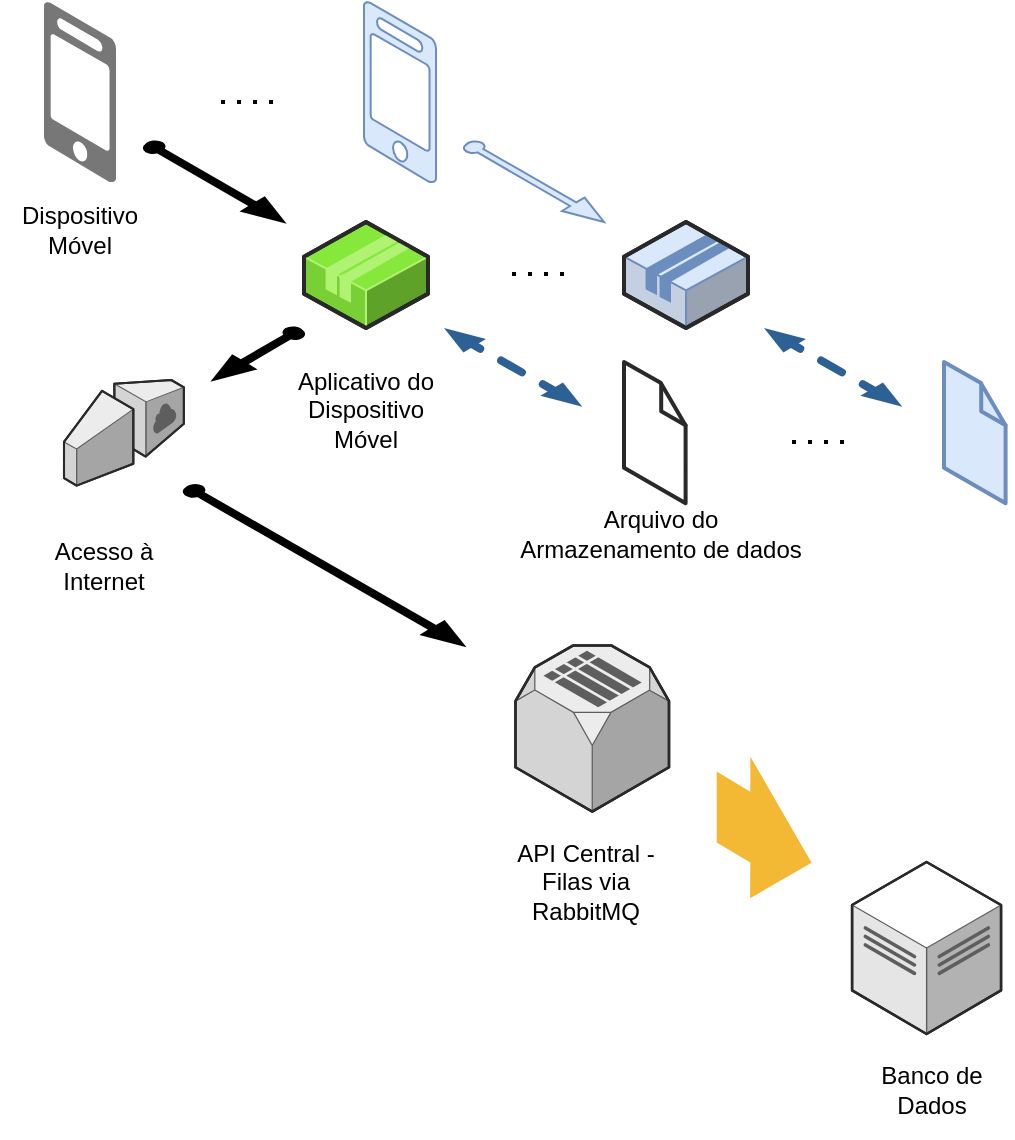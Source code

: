 <mxfile version="14.2.4" type="github">
  <diagram name="Page-1" id="aaaa8250-4180-3840-79b5-4cada1eebb92">
    <mxGraphModel dx="1038" dy="548" grid="1" gridSize="10" guides="1" tooltips="1" connect="1" arrows="1" fold="1" page="1" pageScale="1" pageWidth="850" pageHeight="1100" background="#ffffff" math="0" shadow="0">
      <root>
        <mxCell id="0" />
        <mxCell id="1" parent="0" />
        <mxCell id="1pJQY19VtMuVzaBPA4uN-8" value="" style="verticalLabelPosition=bottom;html=1;verticalAlign=top;strokeWidth=1;align=center;outlineConnect=0;dashed=0;outlineConnect=0;shape=mxgraph.aws3d.simpleDb;fillColor=#ECECEC;strokeColor=#5E5E5E;aspect=fixed;" parent="1" vertex="1">
          <mxGeometry x="365.74" y="371.8" width="76.76" height="83" as="geometry" />
        </mxCell>
        <mxCell id="1pJQY19VtMuVzaBPA4uN-9" value="" style="verticalLabelPosition=bottom;html=1;verticalAlign=top;strokeWidth=1;align=center;outlineConnect=0;dashed=0;outlineConnect=0;shape=mxgraph.aws3d.mobile_worker;aspect=fixed;strokeColor=none;fillColor=#777777;" parent="1" vertex="1">
          <mxGeometry x="130" y="50" width="36" height="90" as="geometry" />
        </mxCell>
        <mxCell id="1pJQY19VtMuVzaBPA4uN-10" value="" style="verticalLabelPosition=bottom;html=1;verticalAlign=top;strokeWidth=1;align=center;outlineConnect=0;dashed=0;outlineConnect=0;shape=mxgraph.aws3d.file;aspect=fixed;strokeColor=#292929;" parent="1" vertex="1">
          <mxGeometry x="420" y="230" width="30.8" height="70.6" as="geometry" />
        </mxCell>
        <mxCell id="1pJQY19VtMuVzaBPA4uN-11" value="" style="verticalLabelPosition=bottom;html=1;verticalAlign=top;strokeWidth=1;align=center;outlineConnect=0;dashed=0;outlineConnect=0;shape=mxgraph.aws3d.application2;fillColor=#86E83A;strokeColor=#B0F373;aspect=fixed;" parent="1" vertex="1">
          <mxGeometry x="260" y="160.0" width="62" height="53" as="geometry" />
        </mxCell>
        <mxCell id="w3hroGBmBTcayOG3mfYm-6" value="" style="verticalLabelPosition=bottom;html=1;verticalAlign=top;strokeWidth=1;align=center;outlineConnect=0;dashed=0;outlineConnect=0;shape=mxgraph.aws3d.dashedEdgeDouble;fillColor=#000000;aspect=fixed;rotation=0;" parent="1" vertex="1">
          <mxGeometry x="330" y="213" width="69.17" height="39.4" as="geometry" />
        </mxCell>
        <mxCell id="w3hroGBmBTcayOG3mfYm-7" value="" style="verticalLabelPosition=bottom;html=1;verticalAlign=top;strokeWidth=1;align=center;outlineConnect=0;dashed=0;outlineConnect=0;shape=mxgraph.aws3d.arrowSE;fillColor=#000000;aspect=fixed;" parent="1" vertex="1">
          <mxGeometry x="180" y="120" width="70" height="40" as="geometry" />
        </mxCell>
        <mxCell id="w3hroGBmBTcayOG3mfYm-8" value="" style="verticalLabelPosition=bottom;html=1;verticalAlign=top;strokeWidth=1;align=center;outlineConnect=0;dashed=0;outlineConnect=0;shape=mxgraph.aws3d.mobile_worker;aspect=fixed;strokeColor=#6c8ebf;fillColor=#dae8fc;" parent="1" vertex="1">
          <mxGeometry x="290" y="50" width="36" height="90" as="geometry" />
        </mxCell>
        <mxCell id="w3hroGBmBTcayOG3mfYm-9" value="" style="verticalLabelPosition=bottom;html=1;verticalAlign=top;strokeWidth=1;align=center;outlineConnect=0;dashed=0;outlineConnect=0;shape=mxgraph.aws3d.file;aspect=fixed;strokeColor=#6c8ebf;fillColor=#dae8fc;" parent="1" vertex="1">
          <mxGeometry x="580" y="230" width="30.8" height="70.6" as="geometry" />
        </mxCell>
        <mxCell id="w3hroGBmBTcayOG3mfYm-10" value="" style="verticalLabelPosition=bottom;html=1;verticalAlign=top;strokeWidth=1;align=center;outlineConnect=0;dashed=0;outlineConnect=0;shape=mxgraph.aws3d.application2;fillColor=#dae8fc;strokeColor=#6c8ebf;aspect=fixed;" parent="1" vertex="1">
          <mxGeometry x="420" y="160.0" width="62" height="53" as="geometry" />
        </mxCell>
        <mxCell id="w3hroGBmBTcayOG3mfYm-11" value="" style="verticalLabelPosition=bottom;html=1;verticalAlign=top;strokeWidth=1;align=center;outlineConnect=0;dashed=0;outlineConnect=0;shape=mxgraph.aws3d.dashedEdgeDouble;fillColor=#dae8fc;aspect=fixed;rotation=0;strokeColor=#6c8ebf;" parent="1" vertex="1">
          <mxGeometry x="490" y="213" width="69.17" height="39.4" as="geometry" />
        </mxCell>
        <mxCell id="w3hroGBmBTcayOG3mfYm-12" value="" style="verticalLabelPosition=bottom;html=1;verticalAlign=top;strokeWidth=1;align=center;outlineConnect=0;dashed=0;outlineConnect=0;shape=mxgraph.aws3d.arrowSE;fillColor=#dae8fc;aspect=fixed;strokeColor=#6c8ebf;" parent="1" vertex="1">
          <mxGeometry x="340" y="120" width="70" height="40" as="geometry" />
        </mxCell>
        <mxCell id="w3hroGBmBTcayOG3mfYm-15" value="" style="verticalLabelPosition=bottom;html=1;verticalAlign=top;strokeWidth=1;align=center;outlineConnect=0;dashed=0;outlineConnect=0;shape=mxgraph.aws3d.internetGateway;fillColor=#ECECEC;strokeColor=#5E5E5E;aspect=fixed;" parent="1" vertex="1">
          <mxGeometry x="140" y="239" width="59.94" height="52.8" as="geometry" />
        </mxCell>
        <mxCell id="w3hroGBmBTcayOG3mfYm-16" value="" style="verticalLabelPosition=bottom;html=1;verticalAlign=top;strokeWidth=1;align=center;outlineConnect=0;dashed=0;outlineConnect=0;shape=mxgraph.aws3d.arrowSW;fillColor=#000000;aspect=fixed;" parent="1" vertex="1">
          <mxGeometry x="214.5" y="213" width="45.5" height="26" as="geometry" />
        </mxCell>
        <mxCell id="w3hroGBmBTcayOG3mfYm-17" value="" style="verticalLabelPosition=bottom;html=1;verticalAlign=top;strokeWidth=1;align=center;outlineConnect=0;dashed=0;outlineConnect=0;shape=mxgraph.aws3d.arrowSE;fillColor=#000000;aspect=fixed;" parent="1" vertex="1">
          <mxGeometry x="199.94" y="291.8" width="140" height="80" as="geometry" />
        </mxCell>
        <mxCell id="w3hroGBmBTcayOG3mfYm-23" value="" style="verticalLabelPosition=bottom;html=1;verticalAlign=top;strokeWidth=1;align=center;outlineConnect=0;dashed=0;outlineConnect=0;shape=mxgraph.aws3d.flatEdge;fillColor=#000000;aspect=fixed;rotation=60;" parent="1" vertex="1">
          <mxGeometry x="450.8" y="444" width="63.2" height="36" as="geometry" />
        </mxCell>
        <mxCell id="w3hroGBmBTcayOG3mfYm-24" value="Banco de Dados" style="text;html=1;strokeColor=none;fillColor=none;align=center;verticalAlign=middle;whiteSpace=wrap;rounded=0;" parent="1" vertex="1">
          <mxGeometry x="534.04" y="570" width="80" height="48" as="geometry" />
        </mxCell>
        <mxCell id="w3hroGBmBTcayOG3mfYm-25" value="API Central - Filas via RabbitMQ" style="text;html=1;strokeColor=none;fillColor=none;align=center;verticalAlign=middle;whiteSpace=wrap;rounded=0;" parent="1" vertex="1">
          <mxGeometry x="360.68" y="460" width="80" height="60" as="geometry" />
        </mxCell>
        <mxCell id="w3hroGBmBTcayOG3mfYm-26" value="Acesso à Internet" style="text;html=1;strokeColor=none;fillColor=none;align=center;verticalAlign=middle;whiteSpace=wrap;rounded=0;" parent="1" vertex="1">
          <mxGeometry x="119.94" y="307.8" width="80" height="48" as="geometry" />
        </mxCell>
        <mxCell id="w3hroGBmBTcayOG3mfYm-27" value="Dispositivo Móvel" style="text;html=1;strokeColor=none;fillColor=none;align=center;verticalAlign=middle;whiteSpace=wrap;rounded=0;" parent="1" vertex="1">
          <mxGeometry x="108.0" y="140" width="80" height="48" as="geometry" />
        </mxCell>
        <mxCell id="w3hroGBmBTcayOG3mfYm-28" value="Aplicativo do Dispositivo Móvel" style="text;html=1;strokeColor=none;fillColor=none;align=center;verticalAlign=middle;whiteSpace=wrap;rounded=0;" parent="1" vertex="1">
          <mxGeometry x="251.0" y="230" width="80" height="48" as="geometry" />
        </mxCell>
        <mxCell id="w3hroGBmBTcayOG3mfYm-29" value="Arquivo do Armazenamento de dados" style="text;html=1;strokeColor=none;fillColor=none;align=center;verticalAlign=middle;whiteSpace=wrap;rounded=0;" parent="1" vertex="1">
          <mxGeometry x="365.74" y="291.8" width="144.6" height="48" as="geometry" />
        </mxCell>
        <mxCell id="w3hroGBmBTcayOG3mfYm-30" value="" style="endArrow=none;dashed=1;html=1;dashPattern=1 3;strokeWidth=2;" parent="1" edge="1">
          <mxGeometry width="50" height="50" relative="1" as="geometry">
            <mxPoint x="244.5" y="100" as="sourcePoint" />
            <mxPoint x="214.5" y="100" as="targetPoint" />
          </mxGeometry>
        </mxCell>
        <mxCell id="w3hroGBmBTcayOG3mfYm-32" value="" style="endArrow=none;dashed=1;html=1;dashPattern=1 3;strokeWidth=2;" parent="1" edge="1">
          <mxGeometry width="50" height="50" relative="1" as="geometry">
            <mxPoint x="390" y="186" as="sourcePoint" />
            <mxPoint x="360" y="186" as="targetPoint" />
          </mxGeometry>
        </mxCell>
        <mxCell id="w3hroGBmBTcayOG3mfYm-33" value="" style="endArrow=none;dashed=1;html=1;dashPattern=1 3;strokeWidth=2;" parent="1" edge="1">
          <mxGeometry width="50" height="50" relative="1" as="geometry">
            <mxPoint x="530" y="270" as="sourcePoint" />
            <mxPoint x="500" y="270" as="targetPoint" />
          </mxGeometry>
        </mxCell>
        <mxCell id="P1SRwES-k7R10bH78eg--1" value="" style="verticalLabelPosition=bottom;html=1;verticalAlign=top;strokeWidth=1;align=center;outlineConnect=0;dashed=0;outlineConnect=0;shape=mxgraph.aws3d.dataCenter;strokeColor=#5E5E5E;aspect=fixed;" vertex="1" parent="1">
          <mxGeometry x="534.04" y="480" width="74.49" height="86" as="geometry" />
        </mxCell>
      </root>
    </mxGraphModel>
  </diagram>
</mxfile>
